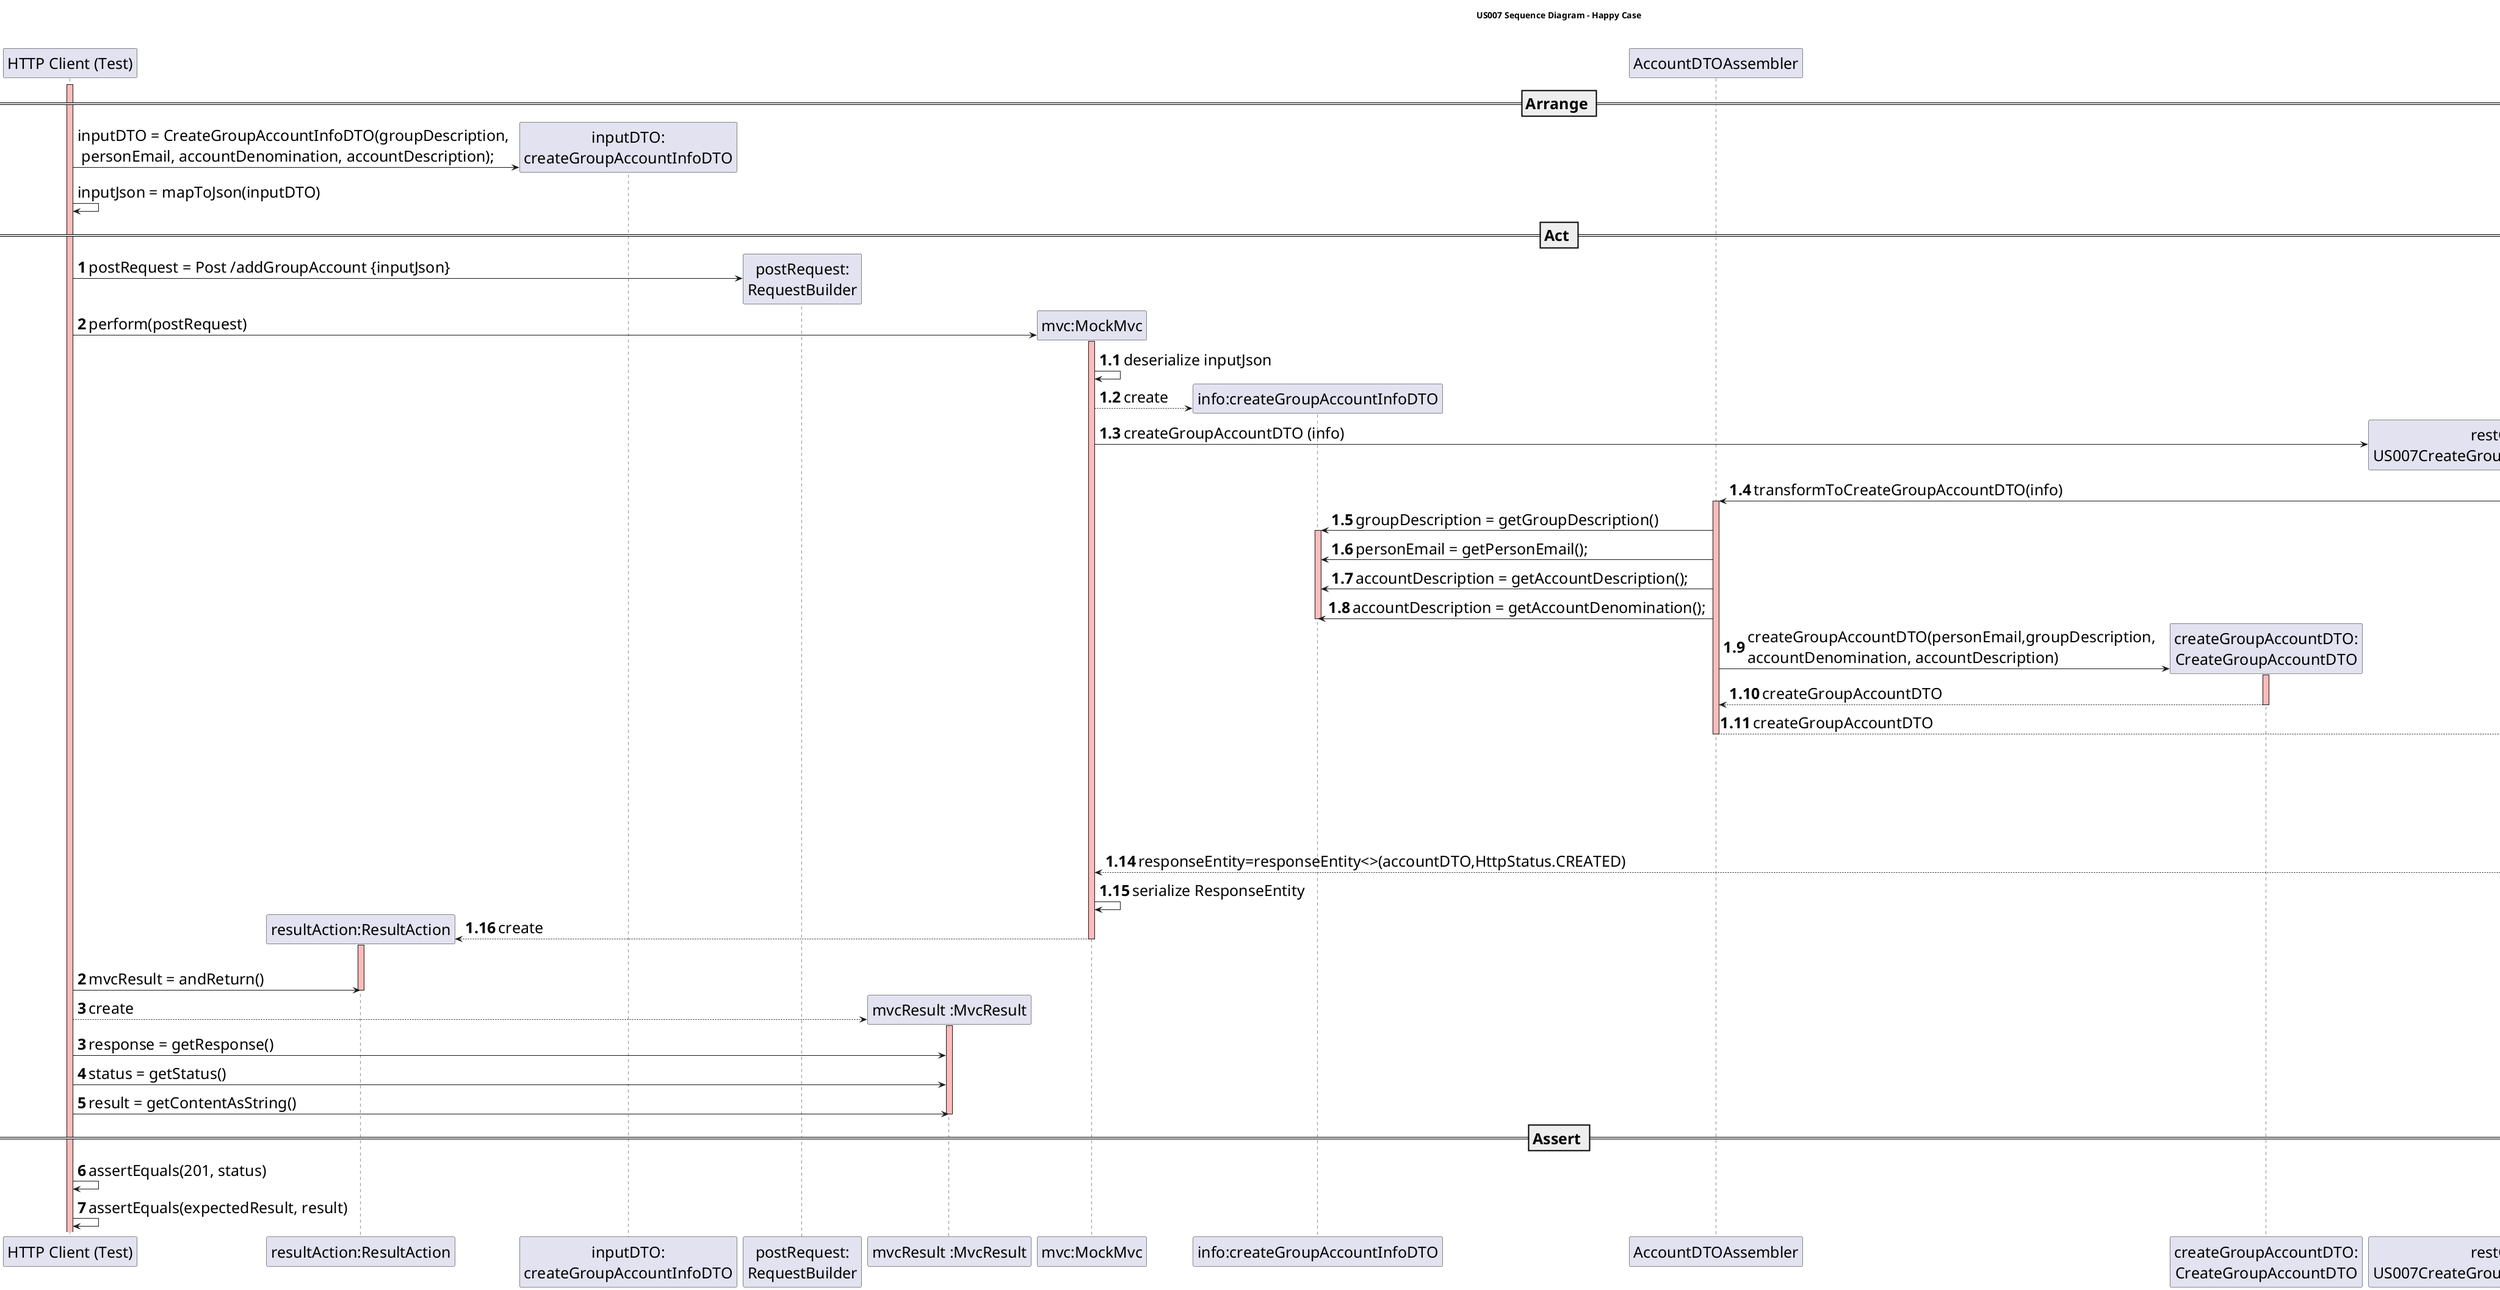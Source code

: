 @startuml
skinparam DefaultFontSize 25
title US007 Sequence Diagram - Happy Case

participant "HTTP Client (Test)"
participant "resultAction:ResultAction"
participant "inputDTO:\ncreateGroupAccountInfoDTO"
participant "postRequest:\nRequestBuilder"
participant "mvcResult :MvcResult"
participant "mvc:MockMvc"
participant "info:createGroupAccountInfoDTO"
participant "AccountDTOAssembler"
participant "createGroupAccountDTO:\nCreateGroupAccountDTO"
participant "restController:\nUS007CreateGroupAccountControllerRest"

== Arrange ==
create "inputDTO:\ncreateGroupAccountInfoDTO"
activate "HTTP Client (Test)" #FFBBBB
"HTTP Client (Test)" -> "inputDTO:\ncreateGroupAccountInfoDTO": inputDTO = CreateGroupAccountInfoDTO(groupDescription,\n personEmail, accountDenomination, accountDescription);
"HTTP Client (Test)" -> "HTTP Client (Test)": inputJson = mapToJson(inputDTO)

== Act ==
autonumber
create "postRequest:\nRequestBuilder"
"HTTP Client (Test)" -> "postRequest:\nRequestBuilder" : postRequest = Post /addGroupAccount {inputJson}
create "mvc:MockMvc"
"HTTP Client (Test)" -> "mvc:MockMvc" : perform(postRequest)
activate "mvc:MockMvc"  #FFBBBB

autonumber 1.1
"mvc:MockMvc" -> "mvc:MockMvc" : deserialize inputJson
create "info:createGroupAccountInfoDTO"
"mvc:MockMvc"-->"info:createGroupAccountInfoDTO" :create

create "restController:\nUS007CreateGroupAccountControllerRest"
"mvc:MockMvc"-> "restController:\nUS007CreateGroupAccountControllerRest": createGroupAccountDTO (info)
activate "restController:\nUS007CreateGroupAccountControllerRest" #FFBBBB

"restController:\nUS007CreateGroupAccountControllerRest"-> "AccountDTOAssembler":transformToCreateGroupAccountDTO(info)
activate "AccountDTOAssembler" #FFBBBB

"AccountDTOAssembler" -> "info:createGroupAccountInfoDTO" : groupDescription = getGroupDescription()
activate "info:createGroupAccountInfoDTO" #FFBBBB
"AccountDTOAssembler" -> "info:createGroupAccountInfoDTO" : personEmail = getPersonEmail();
"AccountDTOAssembler" -> "info:createGroupAccountInfoDTO" : accountDescription = getAccountDescription();
"AccountDTOAssembler" -> "info:createGroupAccountInfoDTO" : accountDescription = getAccountDenomination();
deactivate "info:createGroupAccountInfoDTO"

create "createGroupAccountDTO:\nCreateGroupAccountDTO"
"AccountDTOAssembler" -> "createGroupAccountDTO:\nCreateGroupAccountDTO" : createGroupAccountDTO(personEmail,groupDescription, \naccountDenomination, accountDescription)
activate "createGroupAccountDTO:\nCreateGroupAccountDTO" #FFBBBB
"createGroupAccountDTO:\nCreateGroupAccountDTO" --> "AccountDTOAssembler": createGroupAccountDTO
deactivate "createGroupAccountDTO:\nCreateGroupAccountDTO"

"AccountDTOAssembler" --> "restController:\nUS007CreateGroupAccountControllerRest" : createGroupAccountDTO
deactivate "AccountDTOAssembler"

"restController:\nUS007CreateGroupAccountControllerRest"->"service:US007CreateGroupAccountService": addAccountDTOGroup(createGroupAccountDTO)
activate "service:US007CreateGroupAccountService" #FFBBBB

"service:US007CreateGroupAccountService" --> "restController:\nUS007CreateGroupAccountControllerRest" : accountDTO
deactivate "service:US007CreateGroupAccountService" #FFBBBB

ref over "service:US007CreateGroupAccountService": US007CreateGroupAccountControllerRest_Part2

"restController:\nUS007CreateGroupAccountControllerRest"--> "mvc:MockMvc":responseEntity=responseEntity<>(accountDTO,HttpStatus.CREATED)
deactivate "restController:\nUS007CreateGroupAccountControllerRest"

"mvc:MockMvc" -> "mvc:MockMvc" : serialize ResponseEntity
create "resultAction:ResultAction"
"resultAction:ResultAction" <-- "mvc:MockMvc" : create
activate "resultAction:ResultAction" #FFBBBB
deactivate "mvc:MockMvc"

autonumber 2
|||
"HTTP Client (Test)" -> "resultAction:ResultAction" : mvcResult = andReturn()
deactivate "resultAction:ResultAction"
create "mvcResult :MvcResult"

"HTTP Client (Test)" --> "mvcResult :MvcResult": create
activate "mvcResult :MvcResult" #FFBBBB

autonumber 3
"HTTP Client (Test)" -> "mvcResult :MvcResult" : response = getResponse()

autonumber 4
"HTTP Client (Test)" -> "mvcResult :MvcResult" : status = getStatus()
"HTTP Client (Test)" -> "mvcResult :MvcResult" : result = getContentAsString()
deactivate "mvcResult :MvcResult" #FFBBBB

== Assert ==

"HTTP Client (Test)" -> "HTTP Client (Test)" : assertEquals(201, status)
"HTTP Client (Test)" -> "HTTP Client (Test)" : assertEquals(expectedResult, result)

deactivate "service:US007CreateGroupAccountService"

@enduml